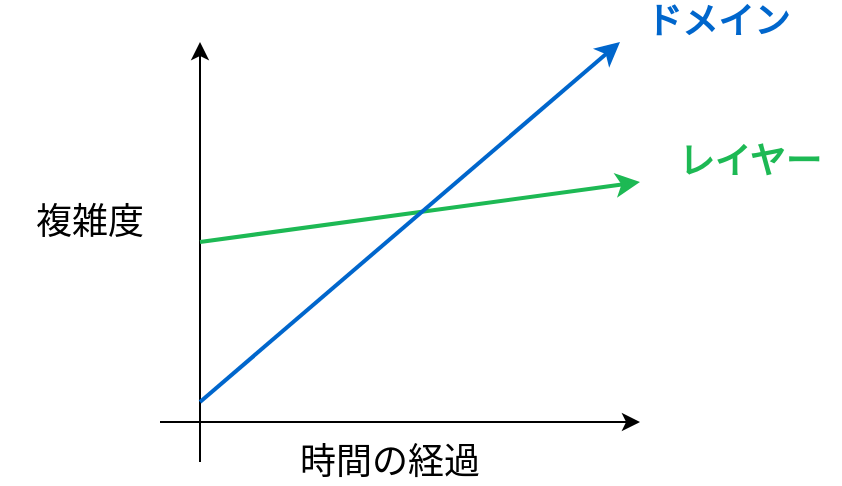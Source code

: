 <mxfile version="14.7.6" type="device"><diagram id="czRTj8LvDIgCtpr4kuoo" name="Page-1"><mxGraphModel dx="530" dy="1154" grid="1" gridSize="10" guides="1" tooltips="1" connect="1" arrows="1" fold="1" page="1" pageScale="1" pageWidth="827" pageHeight="1169" math="0" shadow="0"><root><mxCell id="0"/><mxCell id="1" parent="0"/><mxCell id="bR4EZHTSy1ziuJHBDvpn-1" value="" style="endArrow=classic;html=1;" edge="1" parent="1"><mxGeometry width="50" height="50" relative="1" as="geometry"><mxPoint x="180" y="460" as="sourcePoint"/><mxPoint x="420" y="460" as="targetPoint"/></mxGeometry></mxCell><mxCell id="bR4EZHTSy1ziuJHBDvpn-2" value="&lt;font style=&quot;font-size: 18px&quot;&gt;時間の経過&lt;/font&gt;" style="text;html=1;strokeColor=none;fillColor=none;align=center;verticalAlign=middle;whiteSpace=wrap;rounded=0;" vertex="1" parent="1"><mxGeometry x="230" y="470" width="130" height="20" as="geometry"/></mxCell><mxCell id="bR4EZHTSy1ziuJHBDvpn-3" value="" style="endArrow=classic;html=1;" edge="1" parent="1"><mxGeometry width="50" height="50" relative="1" as="geometry"><mxPoint x="200" y="480" as="sourcePoint"/><mxPoint x="200" y="270" as="targetPoint"/></mxGeometry></mxCell><mxCell id="bR4EZHTSy1ziuJHBDvpn-4" value="&lt;font style=&quot;font-size: 18px&quot;&gt;複雑度&lt;/font&gt;" style="text;html=1;strokeColor=none;fillColor=none;align=center;verticalAlign=middle;whiteSpace=wrap;rounded=0;" vertex="1" parent="1"><mxGeometry x="100" y="350" width="90" height="20" as="geometry"/></mxCell><mxCell id="bR4EZHTSy1ziuJHBDvpn-5" value="" style="endArrow=classic;html=1;strokeColor=#1DB954;strokeWidth=2;endFill=1;" edge="1" parent="1"><mxGeometry width="50" height="50" relative="1" as="geometry"><mxPoint x="200" y="370" as="sourcePoint"/><mxPoint x="420" y="340" as="targetPoint"/></mxGeometry></mxCell><mxCell id="bR4EZHTSy1ziuJHBDvpn-6" value="&lt;font style=&quot;font-size: 18px&quot; color=&quot;#1db954&quot;&gt;&lt;b&gt;レイヤー&lt;/b&gt;&lt;/font&gt;" style="text;html=1;strokeColor=none;fillColor=none;align=center;verticalAlign=middle;whiteSpace=wrap;rounded=0;" vertex="1" parent="1"><mxGeometry x="430" y="320" width="90" height="20" as="geometry"/></mxCell><mxCell id="bR4EZHTSy1ziuJHBDvpn-7" value="" style="endArrow=classic;html=1;strokeWidth=2;strokeColor=#0066CC;" edge="1" parent="1"><mxGeometry width="50" height="50" relative="1" as="geometry"><mxPoint x="200" y="450" as="sourcePoint"/><mxPoint x="410" y="270" as="targetPoint"/></mxGeometry></mxCell><mxCell id="bR4EZHTSy1ziuJHBDvpn-8" value="&lt;font style=&quot;font-size: 18px&quot; color=&quot;#0066cc&quot;&gt;&lt;b&gt;ドメイン&lt;/b&gt;&lt;/font&gt;" style="text;html=1;strokeColor=none;fillColor=none;align=center;verticalAlign=middle;whiteSpace=wrap;rounded=0;" vertex="1" parent="1"><mxGeometry x="414" y="250" width="90" height="20" as="geometry"/></mxCell></root></mxGraphModel></diagram></mxfile>